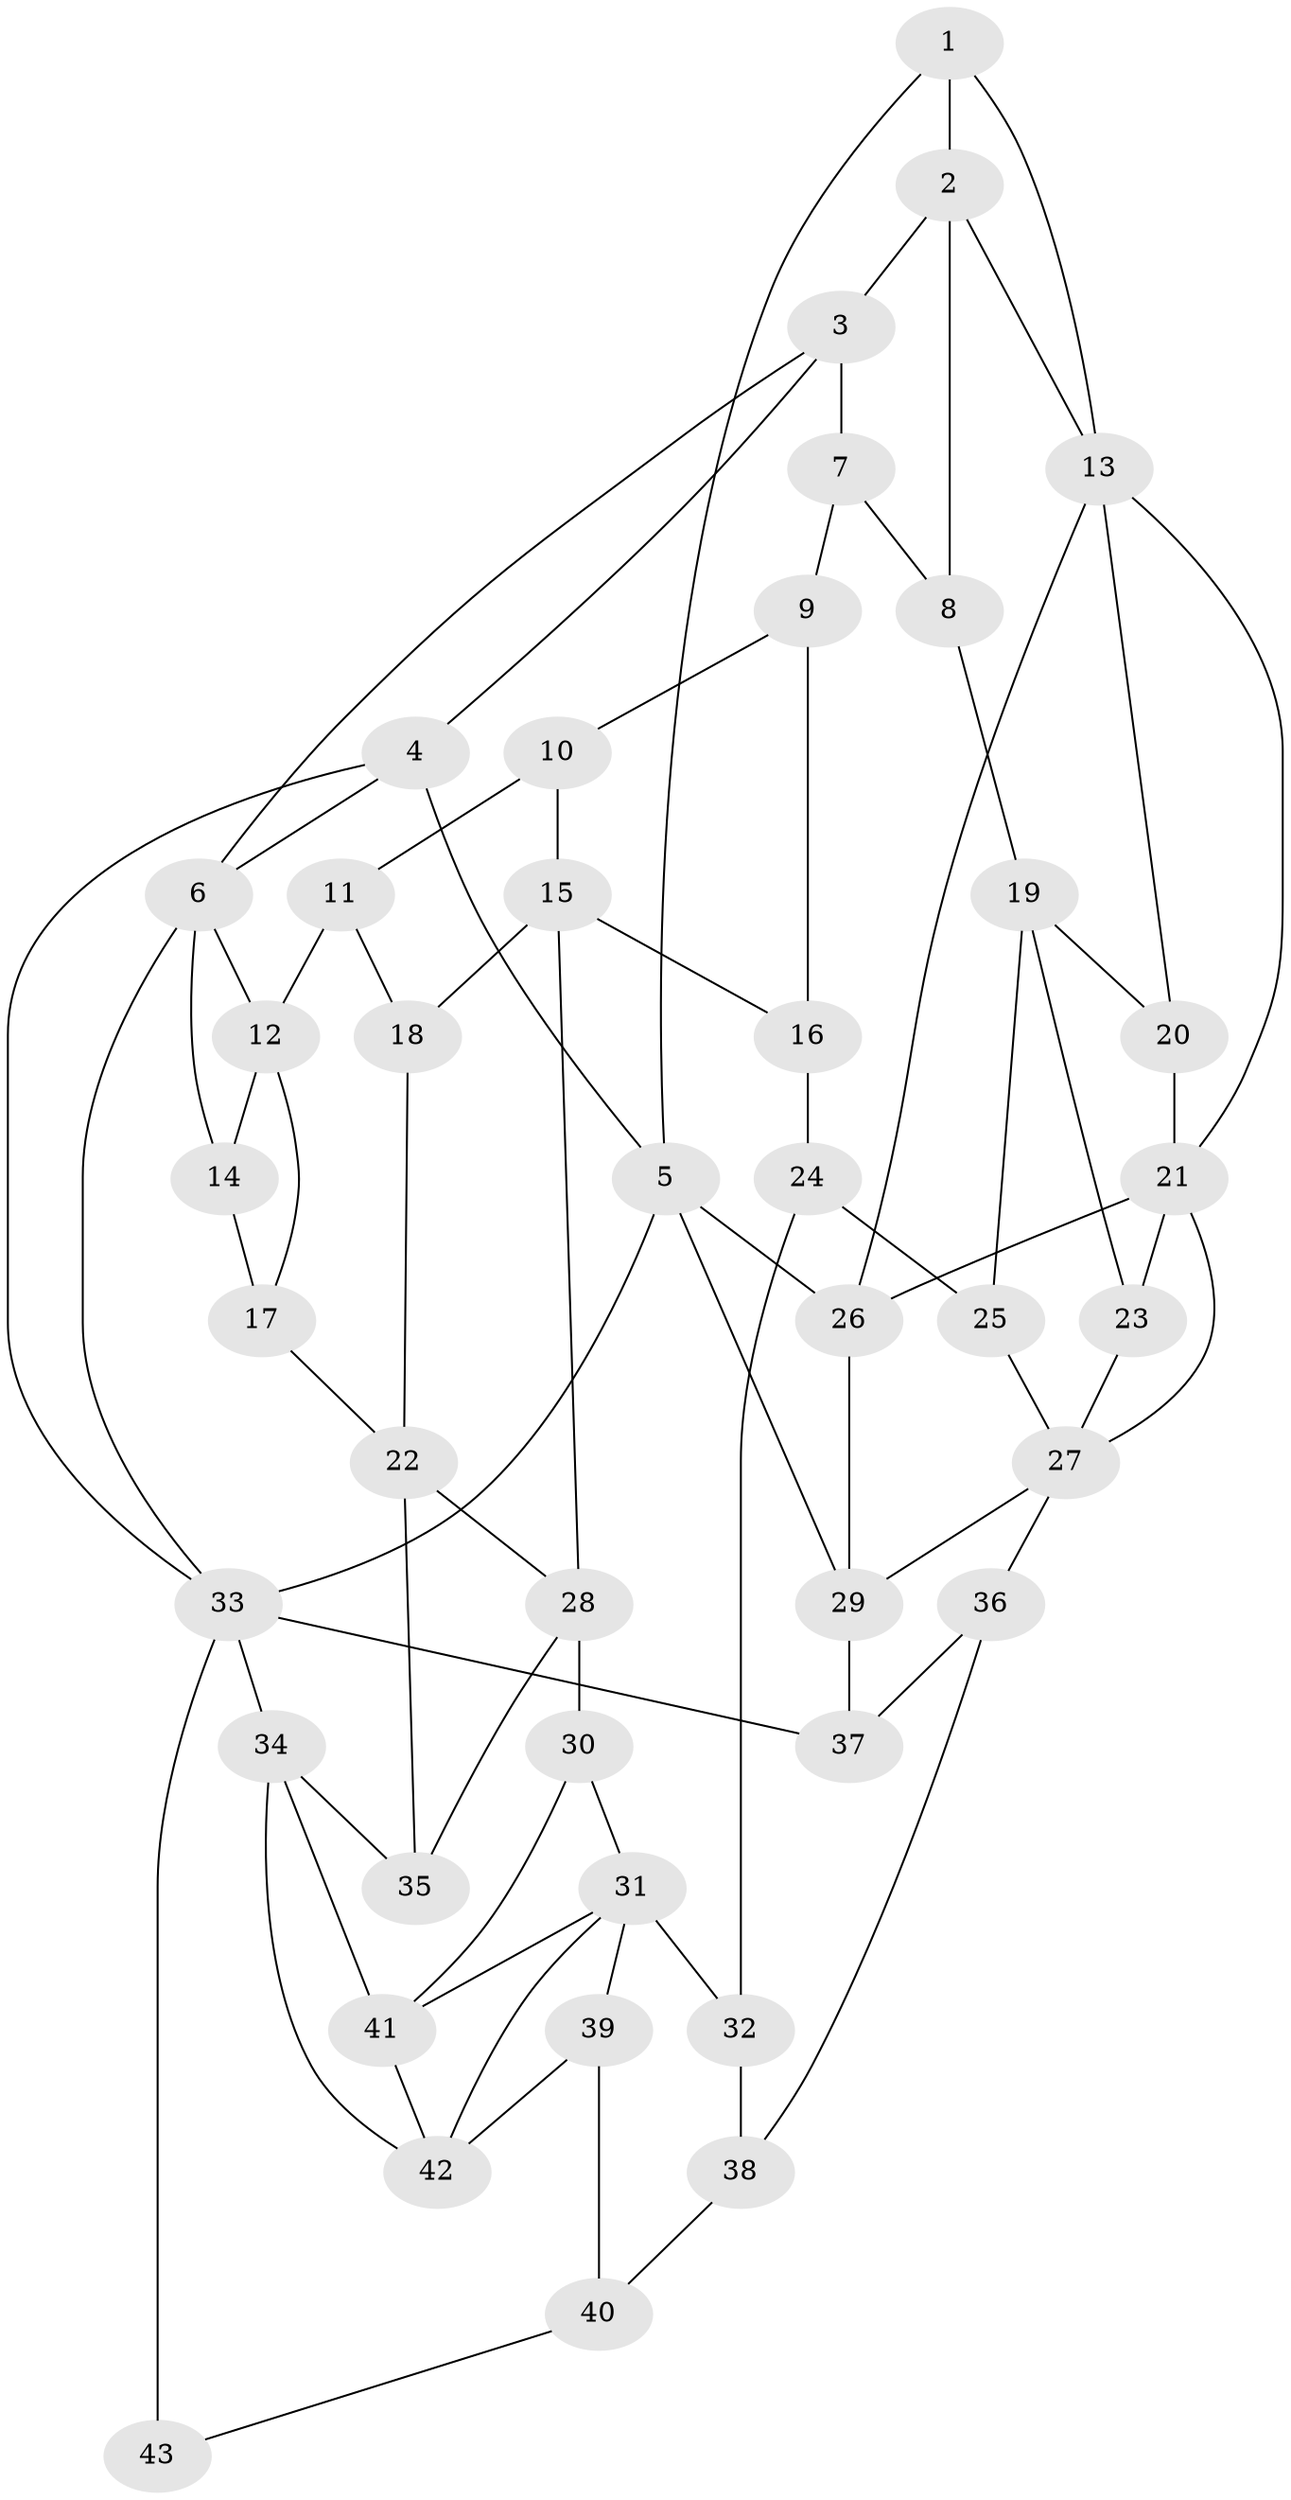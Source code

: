// original degree distribution, {3: 0.014084507042253521, 6: 0.19718309859154928, 5: 0.5774647887323944, 4: 0.2112676056338028}
// Generated by graph-tools (version 1.1) at 2025/54/03/04/25 22:54:42]
// undirected, 43 vertices, 78 edges
graph export_dot {
  node [color=gray90,style=filled];
  1;
  2;
  3;
  4;
  5;
  6;
  7;
  8;
  9;
  10;
  11;
  12;
  13;
  14;
  15;
  16;
  17;
  18;
  19;
  20;
  21;
  22;
  23;
  24;
  25;
  26;
  27;
  28;
  29;
  30;
  31;
  32;
  33;
  34;
  35;
  36;
  37;
  38;
  39;
  40;
  41;
  42;
  43;
  1 -- 2 [weight=1.0];
  1 -- 5 [weight=2.0];
  1 -- 13 [weight=2.0];
  2 -- 3 [weight=1.0];
  2 -- 8 [weight=2.0];
  2 -- 13 [weight=1.0];
  3 -- 4 [weight=1.0];
  3 -- 6 [weight=1.0];
  3 -- 7 [weight=2.0];
  4 -- 5 [weight=1.0];
  4 -- 6 [weight=1.0];
  4 -- 33 [weight=1.0];
  5 -- 26 [weight=2.0];
  5 -- 29 [weight=1.0];
  5 -- 33 [weight=2.0];
  6 -- 12 [weight=1.0];
  6 -- 14 [weight=1.0];
  6 -- 33 [weight=1.0];
  7 -- 8 [weight=2.0];
  7 -- 9 [weight=2.0];
  8 -- 19 [weight=2.0];
  9 -- 10 [weight=3.0];
  9 -- 16 [weight=1.0];
  10 -- 11 [weight=2.0];
  10 -- 15 [weight=1.0];
  11 -- 12 [weight=2.0];
  11 -- 18 [weight=1.0];
  12 -- 14 [weight=2.0];
  12 -- 17 [weight=1.0];
  13 -- 20 [weight=1.0];
  13 -- 21 [weight=1.0];
  13 -- 26 [weight=1.0];
  14 -- 17 [weight=3.0];
  15 -- 16 [weight=1.0];
  15 -- 18 [weight=1.0];
  15 -- 28 [weight=1.0];
  16 -- 24 [weight=2.0];
  17 -- 22 [weight=2.0];
  18 -- 22 [weight=2.0];
  19 -- 20 [weight=1.0];
  19 -- 23 [weight=1.0];
  19 -- 25 [weight=2.0];
  20 -- 21 [weight=2.0];
  21 -- 23 [weight=1.0];
  21 -- 26 [weight=1.0];
  21 -- 27 [weight=1.0];
  22 -- 28 [weight=1.0];
  22 -- 35 [weight=1.0];
  23 -- 27 [weight=2.0];
  24 -- 25 [weight=2.0];
  24 -- 32 [weight=2.0];
  25 -- 27 [weight=1.0];
  26 -- 29 [weight=1.0];
  27 -- 29 [weight=1.0];
  27 -- 36 [weight=1.0];
  28 -- 30 [weight=2.0];
  28 -- 35 [weight=1.0];
  29 -- 37 [weight=2.0];
  30 -- 31 [weight=1.0];
  30 -- 41 [weight=2.0];
  31 -- 32 [weight=2.0];
  31 -- 39 [weight=1.0];
  31 -- 41 [weight=1.0];
  31 -- 42 [weight=1.0];
  32 -- 38 [weight=1.0];
  33 -- 34 [weight=1.0];
  33 -- 37 [weight=2.0];
  33 -- 43 [weight=3.0];
  34 -- 35 [weight=1.0];
  34 -- 41 [weight=1.0];
  34 -- 42 [weight=1.0];
  36 -- 37 [weight=2.0];
  36 -- 38 [weight=2.0];
  38 -- 40 [weight=2.0];
  39 -- 40 [weight=2.0];
  39 -- 42 [weight=2.0];
  40 -- 43 [weight=2.0];
  41 -- 42 [weight=2.0];
}
